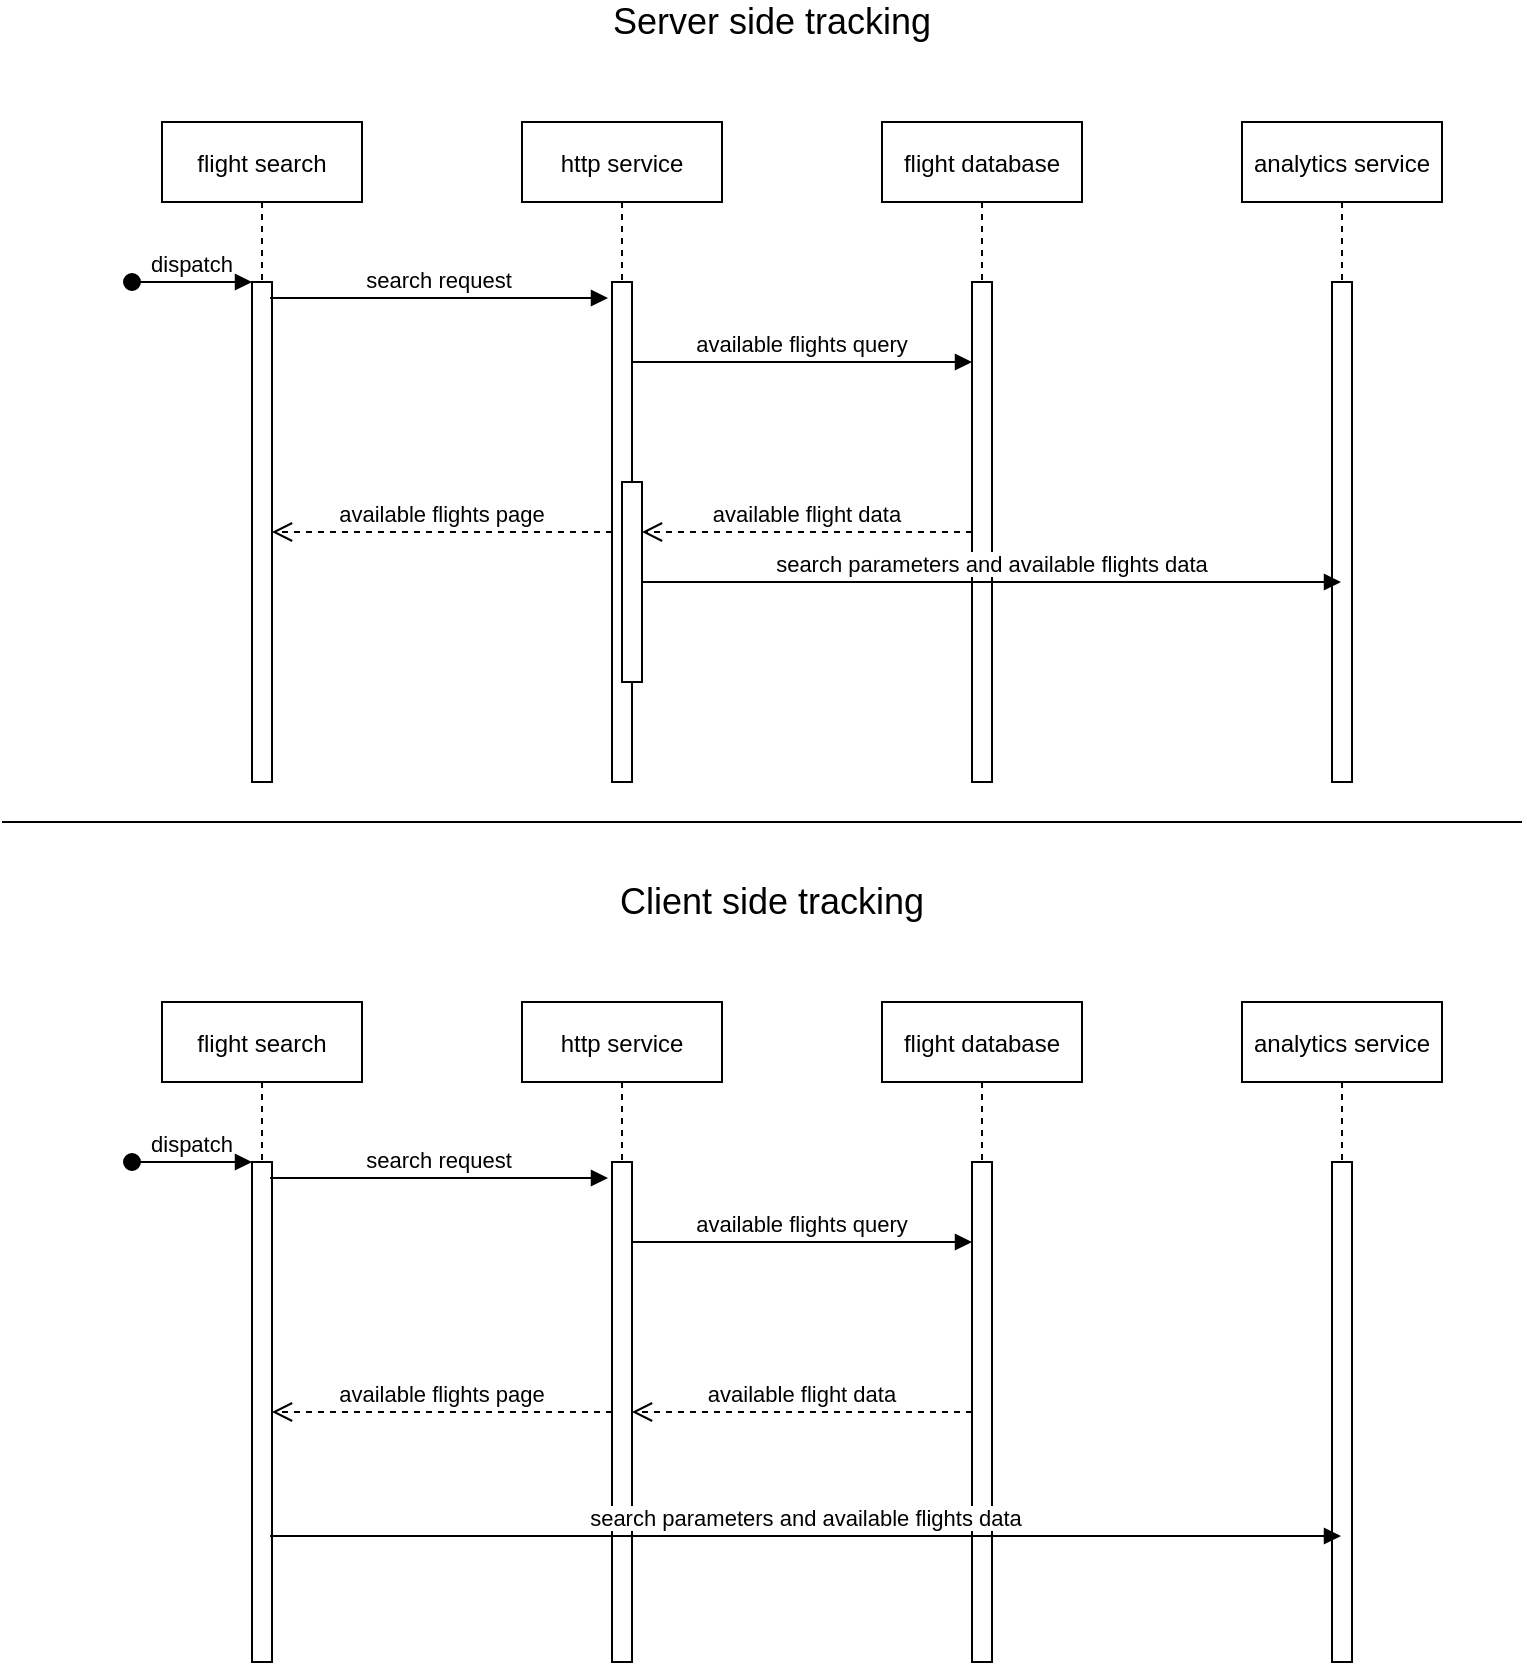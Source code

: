 <mxfile version="14.0.1" type="device"><diagram id="kgpKYQtTHZ0yAKxKKP6v" name="Page-1"><mxGraphModel dx="946" dy="620" grid="1" gridSize="10" guides="1" tooltips="1" connect="1" arrows="1" fold="1" page="1" pageScale="1" pageWidth="850" pageHeight="1100" math="0" shadow="0"><root><mxCell id="0"/><mxCell id="1" parent="0"/><mxCell id="3nuBFxr9cyL0pnOWT2aG-1" value="flight search" style="shape=umlLifeline;perimeter=lifelinePerimeter;container=1;collapsible=0;recursiveResize=0;rounded=0;shadow=0;strokeWidth=1;" parent="1" vertex="1"><mxGeometry x="120" y="80" width="100" height="320" as="geometry"/></mxCell><mxCell id="3nuBFxr9cyL0pnOWT2aG-2" value="" style="points=[];perimeter=orthogonalPerimeter;rounded=0;shadow=0;strokeWidth=1;" parent="3nuBFxr9cyL0pnOWT2aG-1" vertex="1"><mxGeometry x="45" y="80" width="10" height="250" as="geometry"/></mxCell><mxCell id="3nuBFxr9cyL0pnOWT2aG-3" value="dispatch" style="verticalAlign=bottom;startArrow=oval;endArrow=block;startSize=8;shadow=0;strokeWidth=1;" parent="3nuBFxr9cyL0pnOWT2aG-1" target="3nuBFxr9cyL0pnOWT2aG-2" edge="1"><mxGeometry relative="1" as="geometry"><mxPoint x="-15" y="80" as="sourcePoint"/></mxGeometry></mxCell><mxCell id="3nuBFxr9cyL0pnOWT2aG-5" value="http service" style="shape=umlLifeline;perimeter=lifelinePerimeter;container=1;collapsible=0;recursiveResize=0;rounded=0;shadow=0;strokeWidth=1;" parent="1" vertex="1"><mxGeometry x="300" y="80" width="100" height="330" as="geometry"/></mxCell><mxCell id="3nuBFxr9cyL0pnOWT2aG-6" value="" style="points=[];perimeter=orthogonalPerimeter;rounded=0;shadow=0;strokeWidth=1;" parent="3nuBFxr9cyL0pnOWT2aG-5" vertex="1"><mxGeometry x="45" y="80" width="10" height="250" as="geometry"/></mxCell><mxCell id="3nuBFxr9cyL0pnOWT2aG-7" value="available flights page" style="verticalAlign=bottom;endArrow=open;dashed=1;endSize=8;shadow=0;strokeWidth=1;" parent="1" source="3nuBFxr9cyL0pnOWT2aG-6" target="3nuBFxr9cyL0pnOWT2aG-2" edge="1"><mxGeometry relative="1" as="geometry"><mxPoint x="275" y="236" as="targetPoint"/></mxGeometry></mxCell><mxCell id="3nuBFxr9cyL0pnOWT2aG-8" value="search request" style="verticalAlign=bottom;endArrow=block;entryX=-0.2;entryY=0.032;shadow=0;strokeWidth=1;exitX=0.9;exitY=0.032;exitDx=0;exitDy=0;exitPerimeter=0;entryDx=0;entryDy=0;entryPerimeter=0;" parent="1" source="3nuBFxr9cyL0pnOWT2aG-2" target="3nuBFxr9cyL0pnOWT2aG-6" edge="1"><mxGeometry relative="1" as="geometry"><mxPoint x="275" y="160" as="sourcePoint"/></mxGeometry></mxCell><mxCell id="3nuBFxr9cyL0pnOWT2aG-10" value="available flight data" style="verticalAlign=bottom;endArrow=open;dashed=1;endSize=8;shadow=0;strokeWidth=1;" parent="1" source="F9WFjn6UXJCspShD2rGW-2" target="F9WFjn6UXJCspShD2rGW-6" edge="1"><mxGeometry relative="1" as="geometry"><mxPoint x="240" y="257" as="targetPoint"/><mxPoint x="180" y="276" as="sourcePoint"/></mxGeometry></mxCell><mxCell id="F9WFjn6UXJCspShD2rGW-1" value="flight database" style="shape=umlLifeline;perimeter=lifelinePerimeter;container=1;collapsible=0;recursiveResize=0;rounded=0;shadow=0;strokeWidth=1;" vertex="1" parent="1"><mxGeometry x="480" y="80" width="100" height="330" as="geometry"/></mxCell><mxCell id="F9WFjn6UXJCspShD2rGW-2" value="" style="points=[];perimeter=orthogonalPerimeter;rounded=0;shadow=0;strokeWidth=1;" vertex="1" parent="F9WFjn6UXJCspShD2rGW-1"><mxGeometry x="45" y="80" width="10" height="250" as="geometry"/></mxCell><mxCell id="F9WFjn6UXJCspShD2rGW-3" value="analytics service" style="shape=umlLifeline;perimeter=lifelinePerimeter;container=1;collapsible=0;recursiveResize=0;rounded=0;shadow=0;strokeWidth=1;" vertex="1" parent="1"><mxGeometry x="660" y="80" width="100" height="330" as="geometry"/></mxCell><mxCell id="F9WFjn6UXJCspShD2rGW-4" value="" style="points=[];perimeter=orthogonalPerimeter;rounded=0;shadow=0;strokeWidth=1;" vertex="1" parent="F9WFjn6UXJCspShD2rGW-3"><mxGeometry x="45" y="80" width="10" height="250" as="geometry"/></mxCell><mxCell id="F9WFjn6UXJCspShD2rGW-5" value="available flights query" style="verticalAlign=bottom;endArrow=block;shadow=0;strokeWidth=1;" edge="1" parent="1" source="3nuBFxr9cyL0pnOWT2aG-6" target="F9WFjn6UXJCspShD2rGW-2"><mxGeometry relative="1" as="geometry"><mxPoint x="360" y="200" as="sourcePoint"/><mxPoint x="530" y="200" as="targetPoint"/><Array as="points"><mxPoint x="390" y="200"/></Array></mxGeometry></mxCell><mxCell id="F9WFjn6UXJCspShD2rGW-6" value="" style="points=[];perimeter=orthogonalPerimeter;rounded=0;shadow=0;strokeWidth=1;" vertex="1" parent="1"><mxGeometry x="350" y="260" width="10" height="100" as="geometry"/></mxCell><mxCell id="F9WFjn6UXJCspShD2rGW-7" value="search parameters and available flights data" style="verticalAlign=bottom;endArrow=block;shadow=0;strokeWidth=1;" edge="1" parent="1" source="F9WFjn6UXJCspShD2rGW-6" target="F9WFjn6UXJCspShD2rGW-3"><mxGeometry relative="1" as="geometry"><mxPoint x="185" y="170" as="sourcePoint"/><mxPoint x="355" y="170" as="targetPoint"/></mxGeometry></mxCell><mxCell id="F9WFjn6UXJCspShD2rGW-8" value="flight search" style="shape=umlLifeline;perimeter=lifelinePerimeter;container=1;collapsible=0;recursiveResize=0;rounded=0;shadow=0;strokeWidth=1;" vertex="1" parent="1"><mxGeometry x="120" y="520" width="100" height="320" as="geometry"/></mxCell><mxCell id="F9WFjn6UXJCspShD2rGW-9" value="" style="points=[];perimeter=orthogonalPerimeter;rounded=0;shadow=0;strokeWidth=1;" vertex="1" parent="F9WFjn6UXJCspShD2rGW-8"><mxGeometry x="45" y="80" width="10" height="250" as="geometry"/></mxCell><mxCell id="F9WFjn6UXJCspShD2rGW-10" value="dispatch" style="verticalAlign=bottom;startArrow=oval;endArrow=block;startSize=8;shadow=0;strokeWidth=1;" edge="1" parent="F9WFjn6UXJCspShD2rGW-8" target="F9WFjn6UXJCspShD2rGW-9"><mxGeometry relative="1" as="geometry"><mxPoint x="-15" y="80" as="sourcePoint"/></mxGeometry></mxCell><mxCell id="F9WFjn6UXJCspShD2rGW-11" value="http service" style="shape=umlLifeline;perimeter=lifelinePerimeter;container=1;collapsible=0;recursiveResize=0;rounded=0;shadow=0;strokeWidth=1;" vertex="1" parent="1"><mxGeometry x="300" y="520" width="100" height="330" as="geometry"/></mxCell><mxCell id="F9WFjn6UXJCspShD2rGW-12" value="" style="points=[];perimeter=orthogonalPerimeter;rounded=0;shadow=0;strokeWidth=1;" vertex="1" parent="F9WFjn6UXJCspShD2rGW-11"><mxGeometry x="45" y="80" width="10" height="250" as="geometry"/></mxCell><mxCell id="F9WFjn6UXJCspShD2rGW-13" value="available flights page" style="verticalAlign=bottom;endArrow=open;dashed=1;endSize=8;shadow=0;strokeWidth=1;" edge="1" parent="1" source="F9WFjn6UXJCspShD2rGW-12" target="F9WFjn6UXJCspShD2rGW-9"><mxGeometry relative="1" as="geometry"><mxPoint x="275" y="676" as="targetPoint"/></mxGeometry></mxCell><mxCell id="F9WFjn6UXJCspShD2rGW-14" value="search request" style="verticalAlign=bottom;endArrow=block;entryX=-0.2;entryY=0.032;shadow=0;strokeWidth=1;exitX=0.9;exitY=0.032;exitDx=0;exitDy=0;exitPerimeter=0;entryDx=0;entryDy=0;entryPerimeter=0;" edge="1" parent="1" source="F9WFjn6UXJCspShD2rGW-9" target="F9WFjn6UXJCspShD2rGW-12"><mxGeometry relative="1" as="geometry"><mxPoint x="275" y="600" as="sourcePoint"/></mxGeometry></mxCell><mxCell id="F9WFjn6UXJCspShD2rGW-15" value="available flight data" style="verticalAlign=bottom;endArrow=open;dashed=1;endSize=8;shadow=0;strokeWidth=1;" edge="1" parent="1" source="F9WFjn6UXJCspShD2rGW-17" target="F9WFjn6UXJCspShD2rGW-12"><mxGeometry relative="1" as="geometry"><mxPoint x="360" y="725" as="targetPoint"/><mxPoint x="180" y="716" as="sourcePoint"/></mxGeometry></mxCell><mxCell id="F9WFjn6UXJCspShD2rGW-16" value="flight database" style="shape=umlLifeline;perimeter=lifelinePerimeter;container=1;collapsible=0;recursiveResize=0;rounded=0;shadow=0;strokeWidth=1;" vertex="1" parent="1"><mxGeometry x="480" y="520" width="100" height="330" as="geometry"/></mxCell><mxCell id="F9WFjn6UXJCspShD2rGW-17" value="" style="points=[];perimeter=orthogonalPerimeter;rounded=0;shadow=0;strokeWidth=1;" vertex="1" parent="F9WFjn6UXJCspShD2rGW-16"><mxGeometry x="45" y="80" width="10" height="250" as="geometry"/></mxCell><mxCell id="F9WFjn6UXJCspShD2rGW-18" value="analytics service" style="shape=umlLifeline;perimeter=lifelinePerimeter;container=1;collapsible=0;recursiveResize=0;rounded=0;shadow=0;strokeWidth=1;" vertex="1" parent="1"><mxGeometry x="660" y="520" width="100" height="330" as="geometry"/></mxCell><mxCell id="F9WFjn6UXJCspShD2rGW-19" value="" style="points=[];perimeter=orthogonalPerimeter;rounded=0;shadow=0;strokeWidth=1;" vertex="1" parent="F9WFjn6UXJCspShD2rGW-18"><mxGeometry x="45" y="80" width="10" height="250" as="geometry"/></mxCell><mxCell id="F9WFjn6UXJCspShD2rGW-20" value="available flights query" style="verticalAlign=bottom;endArrow=block;shadow=0;strokeWidth=1;" edge="1" parent="1" source="F9WFjn6UXJCspShD2rGW-12" target="F9WFjn6UXJCspShD2rGW-17"><mxGeometry relative="1" as="geometry"><mxPoint x="360" y="640" as="sourcePoint"/><mxPoint x="530" y="640" as="targetPoint"/><Array as="points"><mxPoint x="390" y="640"/></Array></mxGeometry></mxCell><mxCell id="F9WFjn6UXJCspShD2rGW-22" value="search parameters and available flights data" style="verticalAlign=bottom;endArrow=block;shadow=0;strokeWidth=1;exitX=0.9;exitY=0.748;exitDx=0;exitDy=0;exitPerimeter=0;" edge="1" parent="1" source="F9WFjn6UXJCspShD2rGW-9" target="F9WFjn6UXJCspShD2rGW-18"><mxGeometry relative="1" as="geometry"><mxPoint x="360" y="750" as="sourcePoint"/><mxPoint x="355" y="610" as="targetPoint"/></mxGeometry></mxCell><mxCell id="F9WFjn6UXJCspShD2rGW-23" value="Server side tracking" style="text;html=1;strokeColor=none;fillColor=none;align=center;verticalAlign=middle;whiteSpace=wrap;rounded=0;fontSize=18;" vertex="1" parent="1"><mxGeometry x="290" y="20" width="270" height="20" as="geometry"/></mxCell><mxCell id="F9WFjn6UXJCspShD2rGW-24" value="" style="endArrow=none;html=1;fontSize=18;" edge="1" parent="1"><mxGeometry width="50" height="50" relative="1" as="geometry"><mxPoint x="40" y="430" as="sourcePoint"/><mxPoint x="800" y="430" as="targetPoint"/></mxGeometry></mxCell><mxCell id="F9WFjn6UXJCspShD2rGW-25" value="Client side tracking" style="text;html=1;strokeColor=none;fillColor=none;align=center;verticalAlign=middle;whiteSpace=wrap;rounded=0;fontSize=18;" vertex="1" parent="1"><mxGeometry x="290" y="460" width="270" height="20" as="geometry"/></mxCell></root></mxGraphModel></diagram></mxfile>